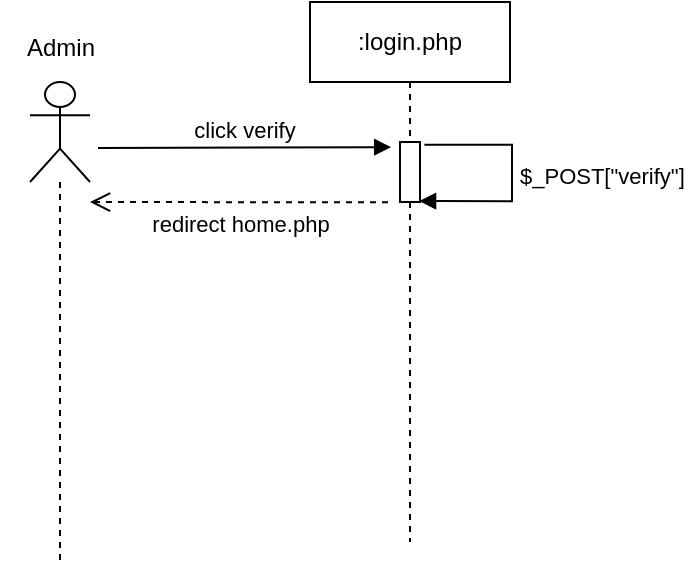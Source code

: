 <mxfile version="21.2.8" type="device">
  <diagram id="p1WFtV5cTaJLbCV86L4F" name="Page-1">
    <mxGraphModel dx="1290" dy="629" grid="1" gridSize="10" guides="1" tooltips="1" connect="1" arrows="1" fold="1" page="1" pageScale="1" pageWidth="1169" pageHeight="827" math="0" shadow="0">
      <root>
        <mxCell id="0" />
        <mxCell id="1" parent="0" />
        <mxCell id="OlgEAX7LOhgStRy0H8mc-7" value=":login.php" style="shape=umlLifeline;perimeter=lifelinePerimeter;whiteSpace=wrap;html=1;container=0;collapsible=0;recursiveResize=0;outlineConnect=0;" parent="1" vertex="1">
          <mxGeometry x="455" y="210" width="100" height="270" as="geometry" />
        </mxCell>
        <mxCell id="BHGGA8FH1MstIcf6RSHf-21" value="click verify" style="html=1;verticalAlign=bottom;endArrow=block;rounded=0;elbow=vertical;entryX=-0.44;entryY=0.086;entryDx=0;entryDy=0;entryPerimeter=0;" parent="1" edge="1" target="S-pnIlsCrrtqywDC8EOS-4">
          <mxGeometry width="80" relative="1" as="geometry">
            <mxPoint x="349" y="283" as="sourcePoint" />
            <mxPoint x="489" y="280.0" as="targetPoint" />
          </mxGeometry>
        </mxCell>
        <mxCell id="mJ_MDuSwQOCXob1QKFZ1-4" value="" style="shape=umlLifeline;participant=umlActor;perimeter=lifelinePerimeter;whiteSpace=wrap;html=1;container=0;collapsible=0;recursiveResize=0;verticalAlign=top;spacingTop=36;outlineConnect=0;fontFamily=Helvetica;fontSize=12;fontColor=default;align=center;strokeColor=default;fillColor=default;size=50;" parent="1" vertex="1">
          <mxGeometry x="315" y="250" width="30" height="240" as="geometry" />
        </mxCell>
        <mxCell id="BHGGA8FH1MstIcf6RSHf-15" value="Admin" style="text;html=1;align=center;verticalAlign=middle;resizable=0;points=[];autosize=1;strokeColor=none;fillColor=none;container=0;" parent="1" vertex="1">
          <mxGeometry x="300" y="217.5" width="60" height="30" as="geometry" />
        </mxCell>
        <mxCell id="S-pnIlsCrrtqywDC8EOS-4" value="" style="html=1;points=[];perimeter=orthogonalPerimeter;container=0;" vertex="1" parent="1">
          <mxGeometry x="500" y="280" width="10" height="30" as="geometry" />
        </mxCell>
        <mxCell id="S-pnIlsCrrtqywDC8EOS-5" value="&lt;font style=&quot;font-size: 11px;&quot;&gt;$_POST[&quot;verify&quot;]&lt;/font&gt;" style="edgeStyle=orthogonalEdgeStyle;html=1;align=left;spacingLeft=2;endArrow=block;rounded=0;exitX=1.22;exitY=0.045;exitDx=0;exitDy=0;exitPerimeter=0;entryX=0.953;entryY=0.985;entryDx=0;entryDy=0;entryPerimeter=0;" edge="1" parent="1" source="S-pnIlsCrrtqywDC8EOS-4" target="S-pnIlsCrrtqywDC8EOS-4">
          <mxGeometry relative="1" as="geometry">
            <mxPoint x="490" y="289.313" as="sourcePoint" />
            <Array as="points">
              <mxPoint x="556" y="281" />
              <mxPoint x="556" y="310" />
            </Array>
            <mxPoint x="486" y="307.934" as="targetPoint" />
          </mxGeometry>
        </mxCell>
        <mxCell id="S-pnIlsCrrtqywDC8EOS-8" value="redirect home.php" style="html=1;verticalAlign=bottom;endArrow=open;dashed=1;endSize=8;rounded=0;elbow=vertical;" edge="1" parent="1">
          <mxGeometry x="-0.007" y="20" relative="1" as="geometry">
            <mxPoint x="494" y="310.13" as="sourcePoint" />
            <mxPoint x="345" y="309.997" as="targetPoint" />
            <mxPoint as="offset" />
            <Array as="points">
              <mxPoint x="460" y="310.13" />
            </Array>
          </mxGeometry>
        </mxCell>
      </root>
    </mxGraphModel>
  </diagram>
</mxfile>
